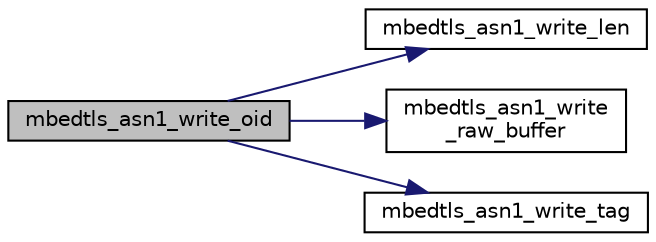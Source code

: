 digraph "mbedtls_asn1_write_oid"
{
 // LATEX_PDF_SIZE
  edge [fontname="Helvetica",fontsize="10",labelfontname="Helvetica",labelfontsize="10"];
  node [fontname="Helvetica",fontsize="10",shape=record];
  rankdir="LR";
  Node1 [label="mbedtls_asn1_write_oid",height=0.2,width=0.4,color="black", fillcolor="grey75", style="filled", fontcolor="black",tooltip="Write an OID tag (#MBEDTLS_ASN1_OID) and data in ASN.1 format."];
  Node1 -> Node2 [color="midnightblue",fontsize="10",style="solid",fontname="Helvetica"];
  Node2 [label="mbedtls_asn1_write_len",height=0.2,width=0.4,color="black", fillcolor="white", style="filled",URL="$d7/d40/asn1write_8c.html#a7fe6f4cdba05081bff484a7b286108df",tooltip="Write a length field in ASN.1 format."];
  Node1 -> Node3 [color="midnightblue",fontsize="10",style="solid",fontname="Helvetica"];
  Node3 [label="mbedtls_asn1_write\l_raw_buffer",height=0.2,width=0.4,color="black", fillcolor="white", style="filled",URL="$d7/d40/asn1write_8c.html#a1ecd132a57faf95c61423dc9cdc30143",tooltip="Write raw buffer data."];
  Node1 -> Node4 [color="midnightblue",fontsize="10",style="solid",fontname="Helvetica"];
  Node4 [label="mbedtls_asn1_write_tag",height=0.2,width=0.4,color="black", fillcolor="white", style="filled",URL="$d7/d40/asn1write_8c.html#a2247b80bd02e2981dc26ce62ffbb1859",tooltip="Write an ASN.1 tag in ASN.1 format."];
}
